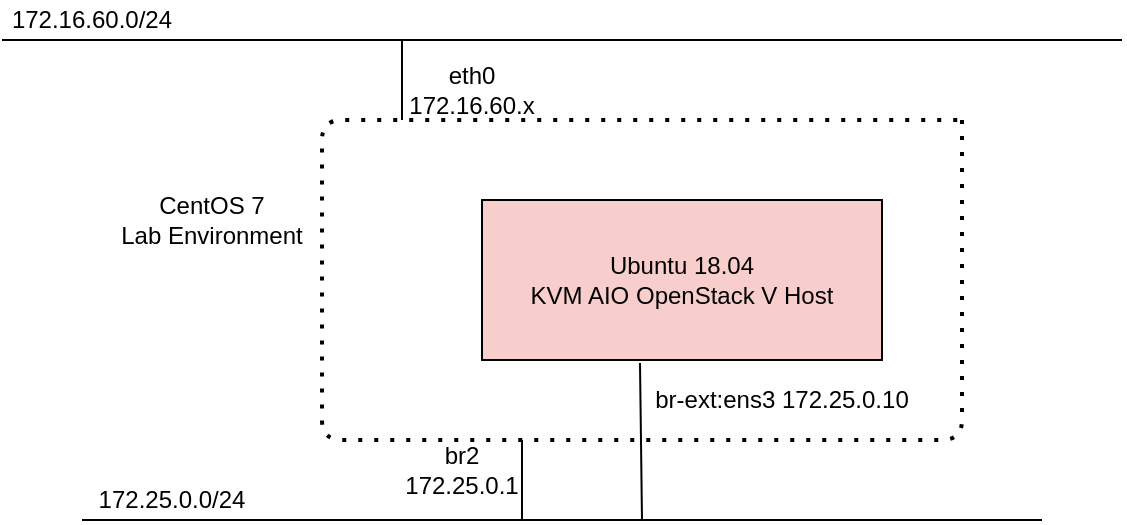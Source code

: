 <mxfile version="19.0.3" type="device"><diagram id="X1F_xyqrKiM9Ic8gVDnB" name="Page-1"><mxGraphModel dx="1378" dy="822" grid="1" gridSize="10" guides="1" tooltips="1" connect="1" arrows="1" fold="1" page="1" pageScale="1" pageWidth="827" pageHeight="1169" math="0" shadow="0"><root><mxCell id="0"/><mxCell id="1" parent="0"/><mxCell id="aRsNnPRLD-YWbIWr9bZs-1" value="" style="endArrow=none;html=1;" parent="1" edge="1"><mxGeometry width="50" height="50" relative="1" as="geometry"><mxPoint x="80" y="120" as="sourcePoint"/><mxPoint x="640" y="120" as="targetPoint"/></mxGeometry></mxCell><mxCell id="aRsNnPRLD-YWbIWr9bZs-2" value="" style="endArrow=none;html=1;exitX=0;exitY=1;exitDx=0;exitDy=0;" parent="1" source="_5ueyosin1YJUB0l5tDl-11" edge="1"><mxGeometry width="50" height="50" relative="1" as="geometry"><mxPoint x="140" y="360" as="sourcePoint"/><mxPoint x="600" y="360" as="targetPoint"/></mxGeometry></mxCell><mxCell id="aRsNnPRLD-YWbIWr9bZs-5" value="172.16.60.0/24" style="text;html=1;strokeColor=none;fillColor=none;align=center;verticalAlign=middle;whiteSpace=wrap;rounded=0;" parent="1" vertex="1"><mxGeometry x="80" y="100" width="90" height="20" as="geometry"/></mxCell><mxCell id="_5ueyosin1YJUB0l5tDl-1" value="Ubuntu 18.04&lt;br&gt;KVM AIO OpenStack V Host" style="rounded=0;whiteSpace=wrap;html=1;fillColor=#F8CECC;" parent="1" vertex="1"><mxGeometry x="320" y="200" width="200" height="80" as="geometry"/></mxCell><mxCell id="_5ueyosin1YJUB0l5tDl-2" value="" style="endArrow=none;html=1;exitX=0.395;exitY=1.019;exitDx=0;exitDy=0;exitPerimeter=0;" parent="1" source="_5ueyosin1YJUB0l5tDl-1" edge="1"><mxGeometry width="50" height="50" relative="1" as="geometry"><mxPoint x="400" y="310" as="sourcePoint"/><mxPoint x="400" y="360" as="targetPoint"/></mxGeometry></mxCell><mxCell id="_5ueyosin1YJUB0l5tDl-3" value="br-ext:ens3&amp;nbsp;172.25.0.10" style="text;html=1;strokeColor=none;fillColor=none;align=center;verticalAlign=middle;whiteSpace=wrap;rounded=0;" parent="1" vertex="1"><mxGeometry x="400" y="290" width="140" height="20" as="geometry"/></mxCell><mxCell id="_5ueyosin1YJUB0l5tDl-5" value="" style="endArrow=none;dashed=1;html=1;dashPattern=1 3;strokeWidth=2;" parent="1" edge="1"><mxGeometry width="50" height="50" relative="1" as="geometry"><mxPoint x="560" y="160" as="sourcePoint"/><mxPoint x="560" y="160" as="targetPoint"/><Array as="points"><mxPoint x="560" y="320"/><mxPoint x="240" y="320"/><mxPoint x="240" y="160"/></Array></mxGeometry></mxCell><mxCell id="_5ueyosin1YJUB0l5tDl-6" value="" style="endArrow=none;html=1;" parent="1" edge="1"><mxGeometry width="50" height="50" relative="1" as="geometry"><mxPoint x="280" y="160" as="sourcePoint"/><mxPoint x="280" y="120" as="targetPoint"/></mxGeometry></mxCell><mxCell id="_5ueyosin1YJUB0l5tDl-7" value="eth0&lt;br&gt;172.16.60.x" style="text;html=1;strokeColor=none;fillColor=none;align=center;verticalAlign=middle;whiteSpace=wrap;rounded=0;" parent="1" vertex="1"><mxGeometry x="280" y="130" width="70" height="30" as="geometry"/></mxCell><mxCell id="_5ueyosin1YJUB0l5tDl-8" value="CentOS 7&lt;br&gt;Lab Environment" style="text;html=1;strokeColor=none;fillColor=none;align=center;verticalAlign=middle;whiteSpace=wrap;rounded=0;" parent="1" vertex="1"><mxGeometry x="130" y="200" width="110" height="20" as="geometry"/></mxCell><mxCell id="_5ueyosin1YJUB0l5tDl-9" value="" style="endArrow=none;html=1;" parent="1" edge="1"><mxGeometry width="50" height="50" relative="1" as="geometry"><mxPoint x="340" y="360" as="sourcePoint"/><mxPoint x="340" y="320" as="targetPoint"/></mxGeometry></mxCell><mxCell id="_5ueyosin1YJUB0l5tDl-10" value="br2&lt;br&gt;172.25.0.1" style="text;html=1;strokeColor=none;fillColor=none;align=center;verticalAlign=middle;whiteSpace=wrap;rounded=0;" parent="1" vertex="1"><mxGeometry x="280" y="320" width="60" height="30" as="geometry"/></mxCell><mxCell id="_5ueyosin1YJUB0l5tDl-11" value="172.25.0.0/24" style="text;html=1;strokeColor=none;fillColor=none;align=center;verticalAlign=middle;whiteSpace=wrap;rounded=0;" parent="1" vertex="1"><mxGeometry x="120" y="340" width="90" height="20" as="geometry"/></mxCell></root></mxGraphModel></diagram></mxfile>